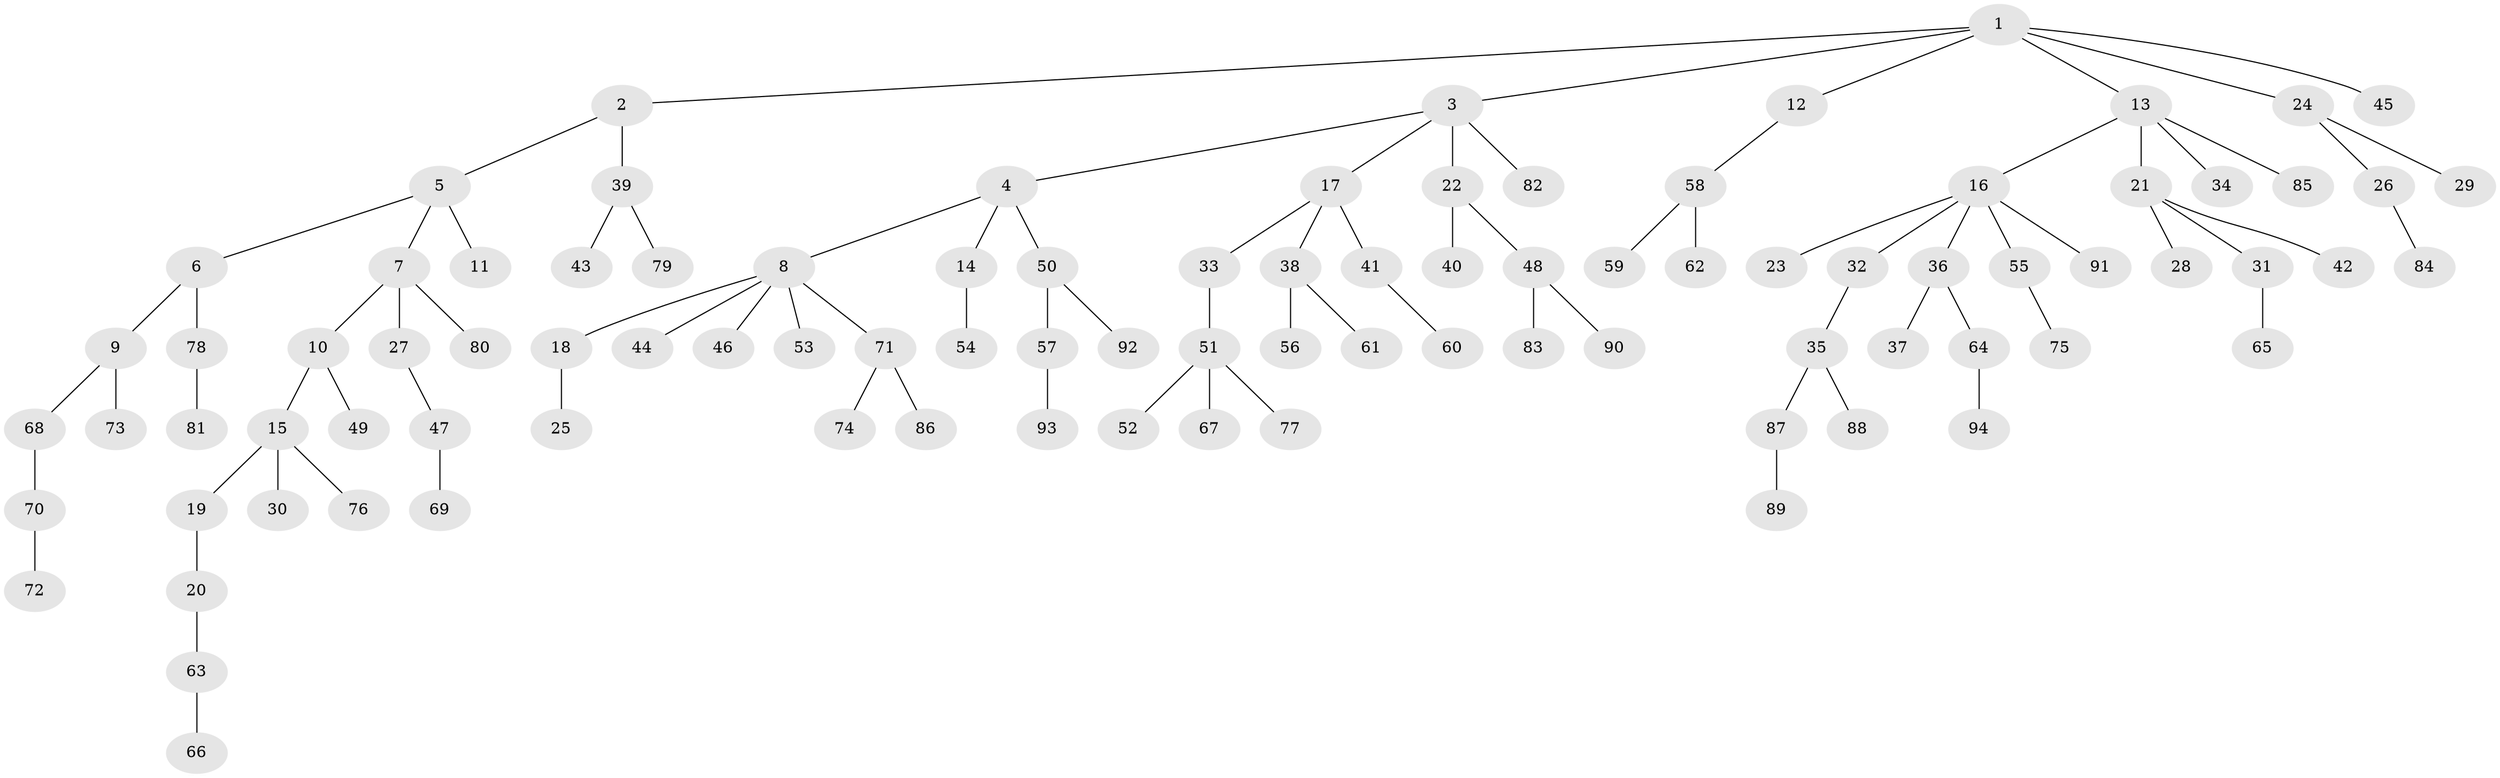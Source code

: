 // coarse degree distribution, {16: 0.02702702702702703, 7: 0.02702702702702703, 2: 0.05405405405405406, 4: 0.02702702702702703, 1: 0.8108108108108109, 8: 0.02702702702702703, 3: 0.02702702702702703}
// Generated by graph-tools (version 1.1) at 2025/19/03/04/25 18:19:17]
// undirected, 94 vertices, 93 edges
graph export_dot {
graph [start="1"]
  node [color=gray90,style=filled];
  1;
  2;
  3;
  4;
  5;
  6;
  7;
  8;
  9;
  10;
  11;
  12;
  13;
  14;
  15;
  16;
  17;
  18;
  19;
  20;
  21;
  22;
  23;
  24;
  25;
  26;
  27;
  28;
  29;
  30;
  31;
  32;
  33;
  34;
  35;
  36;
  37;
  38;
  39;
  40;
  41;
  42;
  43;
  44;
  45;
  46;
  47;
  48;
  49;
  50;
  51;
  52;
  53;
  54;
  55;
  56;
  57;
  58;
  59;
  60;
  61;
  62;
  63;
  64;
  65;
  66;
  67;
  68;
  69;
  70;
  71;
  72;
  73;
  74;
  75;
  76;
  77;
  78;
  79;
  80;
  81;
  82;
  83;
  84;
  85;
  86;
  87;
  88;
  89;
  90;
  91;
  92;
  93;
  94;
  1 -- 2;
  1 -- 3;
  1 -- 12;
  1 -- 13;
  1 -- 24;
  1 -- 45;
  2 -- 5;
  2 -- 39;
  3 -- 4;
  3 -- 17;
  3 -- 22;
  3 -- 82;
  4 -- 8;
  4 -- 14;
  4 -- 50;
  5 -- 6;
  5 -- 7;
  5 -- 11;
  6 -- 9;
  6 -- 78;
  7 -- 10;
  7 -- 27;
  7 -- 80;
  8 -- 18;
  8 -- 44;
  8 -- 46;
  8 -- 53;
  8 -- 71;
  9 -- 68;
  9 -- 73;
  10 -- 15;
  10 -- 49;
  12 -- 58;
  13 -- 16;
  13 -- 21;
  13 -- 34;
  13 -- 85;
  14 -- 54;
  15 -- 19;
  15 -- 30;
  15 -- 76;
  16 -- 23;
  16 -- 32;
  16 -- 36;
  16 -- 55;
  16 -- 91;
  17 -- 33;
  17 -- 38;
  17 -- 41;
  18 -- 25;
  19 -- 20;
  20 -- 63;
  21 -- 28;
  21 -- 31;
  21 -- 42;
  22 -- 40;
  22 -- 48;
  24 -- 26;
  24 -- 29;
  26 -- 84;
  27 -- 47;
  31 -- 65;
  32 -- 35;
  33 -- 51;
  35 -- 87;
  35 -- 88;
  36 -- 37;
  36 -- 64;
  38 -- 56;
  38 -- 61;
  39 -- 43;
  39 -- 79;
  41 -- 60;
  47 -- 69;
  48 -- 83;
  48 -- 90;
  50 -- 57;
  50 -- 92;
  51 -- 52;
  51 -- 67;
  51 -- 77;
  55 -- 75;
  57 -- 93;
  58 -- 59;
  58 -- 62;
  63 -- 66;
  64 -- 94;
  68 -- 70;
  70 -- 72;
  71 -- 74;
  71 -- 86;
  78 -- 81;
  87 -- 89;
}
